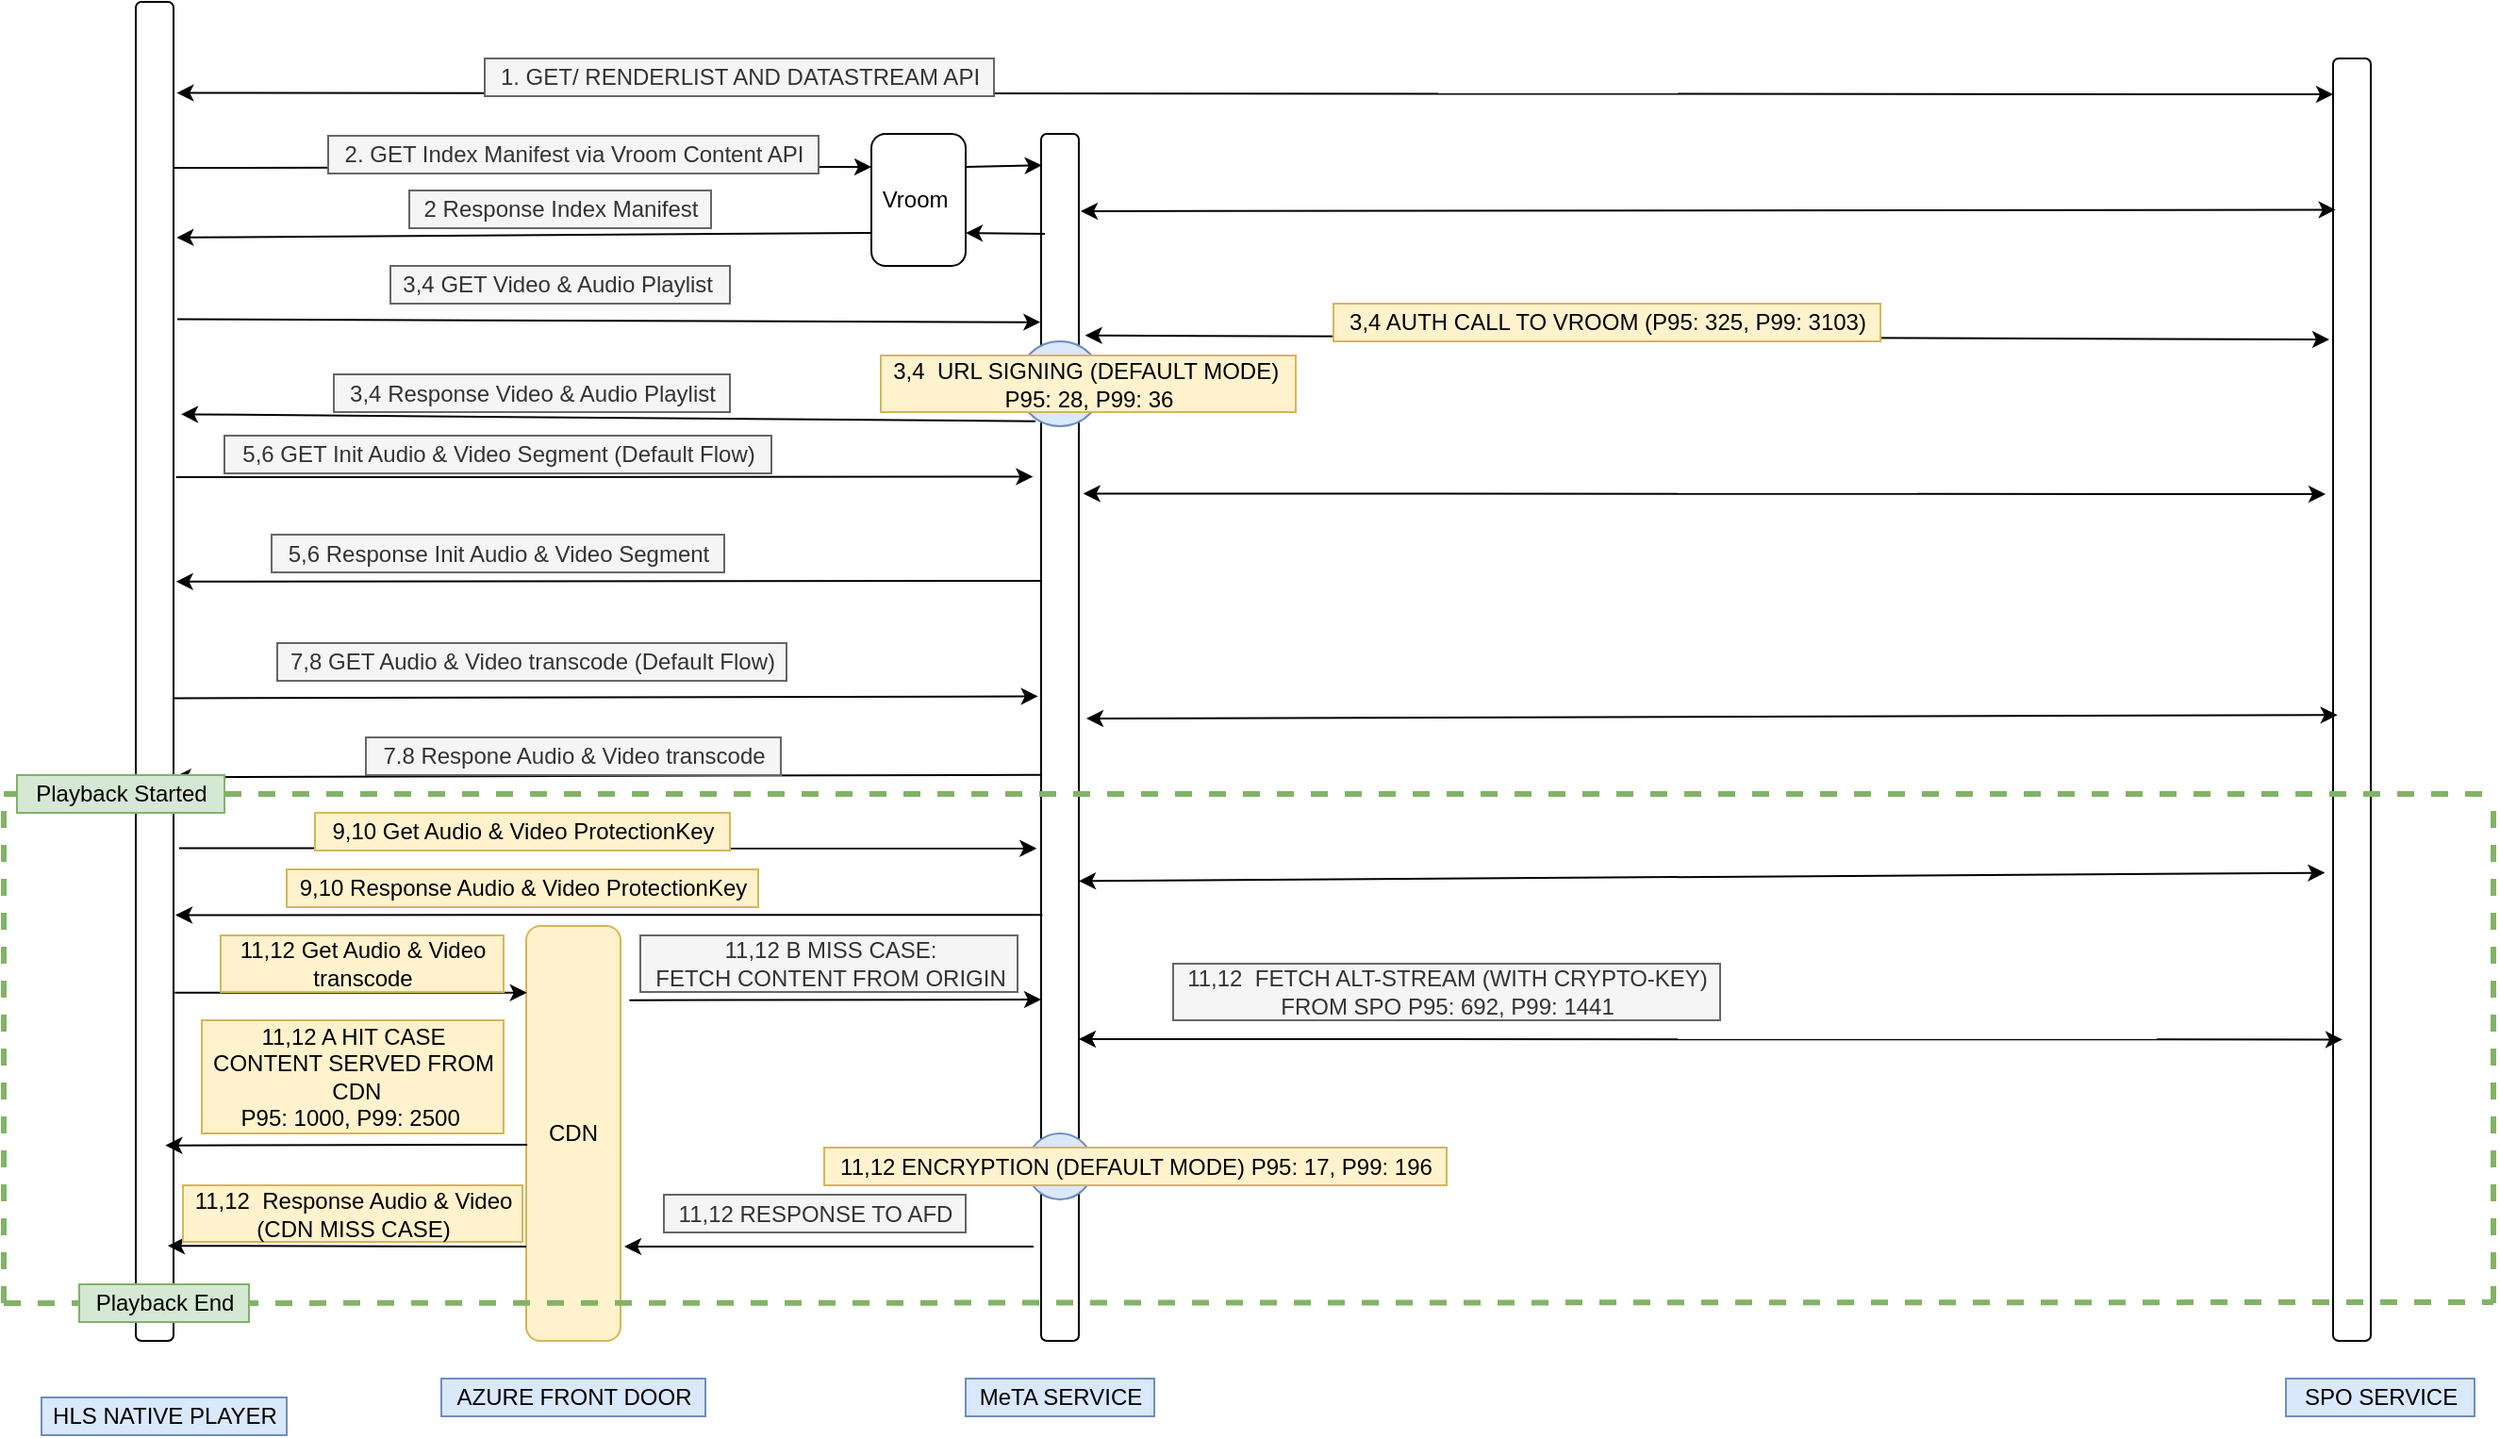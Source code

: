 <mxfile version="14.4.3" type="github"><diagram id="m1gatU9rka98OMBxvSoC" name="Page-1"><mxGraphModel dx="782" dy="1568" grid="1" gridSize="10" guides="1" tooltips="1" connect="1" arrows="1" fold="1" page="1" pageScale="1" pageWidth="850" pageHeight="1100" math="0" shadow="0"><root><mxCell id="0"/><mxCell id="1" parent="0"/><mxCell id="3xbs1KLySd6zEUoxScLz-1" value="" style="rounded=1;whiteSpace=wrap;html=1;" parent="1" vertex="1"><mxGeometry x="100" y="-350" width="20" height="710" as="geometry"/></mxCell><mxCell id="3xbs1KLySd6zEUoxScLz-2" value="&lt;span style=&quot;color: rgba(0 , 0 , 0 , 0) ; font-family: monospace ; font-size: 0px&quot;&gt;%3CmxGraphModel%3E%3Croot%3E%3CmxCell%20id%3D%220%22%2F%3E%3CmxCell%20id%3D%221%22%20parent%3D%220%22%2F%3E%3CmxCell%20id%3D%222%22%20value%3D%223.4%20ENCRYPTION%20(DEFAULT%20MODE)%20P95%3A%2017%2C%20P99%3A%20196%22%20style%3D%22text%3Bhtml%3D1%3Balign%3Dcenter%3BverticalAlign%3Dmiddle%3Bresizable%3D0%3Bpoints%3D%5B%5D%3Bautosize%3D1%3BstrokeColor%3D%2382b366%3BfillColor%3D%23FF6666%3B%22%20vertex%3D%221%22%20parent%3D%221%22%3E%3CmxGeometry%20x%3D%22540%22%20y%3D%2290%22%20width%3D%22320%22%20height%3D%2220%22%20as%3D%22geometry%22%2F%3E%3C%2FmxCell%3E%3C%2Froot%3E%3C%2FmxGraphModel%3E&lt;/span&gt;" style="rounded=1;whiteSpace=wrap;html=1;" parent="1" vertex="1"><mxGeometry x="580" y="-280" width="20" height="640" as="geometry"/></mxCell><mxCell id="3xbs1KLySd6zEUoxScLz-3" value="" style="rounded=1;whiteSpace=wrap;html=1;" parent="1" vertex="1"><mxGeometry x="1265" y="-320" width="20" height="680" as="geometry"/></mxCell><mxCell id="3xbs1KLySd6zEUoxScLz-6" value="" style="endArrow=classic;startArrow=classic;html=1;exitX=1.083;exitY=0.068;exitDx=0;exitDy=0;exitPerimeter=0;entryX=0;entryY=0.028;entryDx=0;entryDy=0;entryPerimeter=0;" parent="1" source="3xbs1KLySd6zEUoxScLz-1" target="3xbs1KLySd6zEUoxScLz-3" edge="1"><mxGeometry width="50" height="50" relative="1" as="geometry"><mxPoint x="140" y="-300" as="sourcePoint"/><mxPoint x="1250" y="-300" as="targetPoint"/></mxGeometry></mxCell><mxCell id="3xbs1KLySd6zEUoxScLz-7" value="1. GET/ RENDERLIST AND DATASTREAM API" style="text;html=1;align=center;verticalAlign=middle;resizable=0;points=[];autosize=1;fillColor=#f5f5f5;strokeColor=#666666;fontColor=#333333;" parent="1" vertex="1"><mxGeometry x="285" y="-320" width="270" height="20" as="geometry"/></mxCell><mxCell id="3xbs1KLySd6zEUoxScLz-11" value="" style="endArrow=classic;html=1;entryX=0;entryY=0.25;entryDx=0;entryDy=0;exitX=1;exitY=0.124;exitDx=0;exitDy=0;exitPerimeter=0;" parent="1" source="3xbs1KLySd6zEUoxScLz-1" target="3xbs1KLySd6zEUoxScLz-66" edge="1"><mxGeometry width="50" height="50" relative="1" as="geometry"><mxPoint x="130" y="-262" as="sourcePoint"/><mxPoint x="483" y="-257" as="targetPoint"/></mxGeometry></mxCell><mxCell id="3xbs1KLySd6zEUoxScLz-12" value="2. GET Index Manifest via Vroom Content API" style="text;html=1;align=center;verticalAlign=middle;resizable=0;points=[];autosize=1;fillColor=#f5f5f5;strokeColor=#666666;fontColor=#333333;" parent="1" vertex="1"><mxGeometry x="202" y="-279" width="260" height="20" as="geometry"/></mxCell><mxCell id="3xbs1KLySd6zEUoxScLz-13" value="" style="endArrow=classic;startArrow=classic;html=1;exitX=1.05;exitY=0.064;exitDx=0;exitDy=0;exitPerimeter=0;entryX=0.067;entryY=0.118;entryDx=0;entryDy=0;entryPerimeter=0;" parent="1" source="3xbs1KLySd6zEUoxScLz-2" target="3xbs1KLySd6zEUoxScLz-3" edge="1"><mxGeometry width="50" height="50" relative="1" as="geometry"><mxPoint x="630" y="-240" as="sourcePoint"/><mxPoint x="1250" y="-240" as="targetPoint"/><Array as="points"/></mxGeometry></mxCell><mxCell id="3xbs1KLySd6zEUoxScLz-14" value="" style="endArrow=classic;html=1;exitX=0;exitY=0.75;exitDx=0;exitDy=0;entryX=1.083;entryY=0.176;entryDx=0;entryDy=0;entryPerimeter=0;" parent="1" source="3xbs1KLySd6zEUoxScLz-66" target="3xbs1KLySd6zEUoxScLz-1" edge="1"><mxGeometry width="50" height="50" relative="1" as="geometry"><mxPoint x="577" y="-228" as="sourcePoint"/><mxPoint x="150" y="-228" as="targetPoint"/></mxGeometry></mxCell><mxCell id="3xbs1KLySd6zEUoxScLz-15" value="2 Response Index Manifest" style="text;html=1;align=center;verticalAlign=middle;resizable=0;points=[];autosize=1;fillColor=#f5f5f5;strokeColor=#666666;fontColor=#333333;" parent="1" vertex="1"><mxGeometry x="245" y="-250" width="160" height="20" as="geometry"/></mxCell><mxCell id="3xbs1KLySd6zEUoxScLz-16" value="" style="endArrow=classic;html=1;exitX=1.1;exitY=0.237;exitDx=0;exitDy=0;exitPerimeter=0;entryX=-0.017;entryY=0.156;entryDx=0;entryDy=0;entryPerimeter=0;" parent="1" source="3xbs1KLySd6zEUoxScLz-1" target="3xbs1KLySd6zEUoxScLz-2" edge="1"><mxGeometry width="50" height="50" relative="1" as="geometry"><mxPoint x="140" y="-182" as="sourcePoint"/><mxPoint x="560" y="-182" as="targetPoint"/></mxGeometry></mxCell><mxCell id="3xbs1KLySd6zEUoxScLz-18" value="3,4 GET Video &amp;amp; Audio Playlist&amp;nbsp;" style="text;html=1;align=center;verticalAlign=middle;resizable=0;points=[];autosize=1;fillColor=#f5f5f5;strokeColor=#666666;fontColor=#333333;" parent="1" vertex="1"><mxGeometry x="235" y="-210" width="180" height="20" as="geometry"/></mxCell><mxCell id="3xbs1KLySd6zEUoxScLz-19" value="" style="endArrow=classic;startArrow=classic;html=1;exitX=1.167;exitY=0.167;exitDx=0;exitDy=0;exitPerimeter=0;" parent="1" source="3xbs1KLySd6zEUoxScLz-2" edge="1"><mxGeometry width="50" height="50" relative="1" as="geometry"><mxPoint x="620" y="-171" as="sourcePoint"/><mxPoint x="1263" y="-171" as="targetPoint"/></mxGeometry></mxCell><mxCell id="3xbs1KLySd6zEUoxScLz-20" value="3,4 AUTH CALL TO VROOM (P95: 325, P99: 3103)" style="text;html=1;align=center;verticalAlign=middle;resizable=0;points=[];autosize=1;strokeColor=#d6b656;fillColor=#fff2cc;" parent="1" vertex="1"><mxGeometry x="735" y="-190" width="290" height="20" as="geometry"/></mxCell><mxCell id="3xbs1KLySd6zEUoxScLz-27" value="" style="ellipse;whiteSpace=wrap;html=1;aspect=fixed;fillColor=#dae8fc;strokeColor=#6c8ebf;" parent="1" vertex="1"><mxGeometry x="567.5" y="-170" width="45" height="45" as="geometry"/></mxCell><mxCell id="3xbs1KLySd6zEUoxScLz-28" value="3,4&amp;nbsp; URL SIGNING (DEFAULT MODE)&amp;nbsp;&lt;br&gt;P95: 28, P99: 36" style="text;html=1;align=center;verticalAlign=middle;resizable=0;points=[];autosize=1;strokeColor=#d6b656;fillColor=#fff2cc;" parent="1" vertex="1"><mxGeometry x="495" y="-162.5" width="220" height="30" as="geometry"/></mxCell><mxCell id="3xbs1KLySd6zEUoxScLz-30" value="3,4 Response Video &amp;amp; Audio Playlist&lt;br&gt;" style="text;html=1;align=center;verticalAlign=middle;resizable=0;points=[];autosize=1;fillColor=#f5f5f5;strokeColor=#666666;fontColor=#333333;" parent="1" vertex="1"><mxGeometry x="205" y="-152.5" width="210" height="20" as="geometry"/></mxCell><mxCell id="3xbs1KLySd6zEUoxScLz-66" value="Vroom&amp;nbsp;" style="rounded=1;whiteSpace=wrap;html=1;" parent="1" vertex="1"><mxGeometry x="490" y="-280" width="50" height="70" as="geometry"/></mxCell><mxCell id="3xbs1KLySd6zEUoxScLz-67" value="" style="endArrow=classic;html=1;entryX=1;entryY=0.75;entryDx=0;entryDy=0;" parent="1" target="3xbs1KLySd6zEUoxScLz-66" edge="1"><mxGeometry width="50" height="50" relative="1" as="geometry"><mxPoint x="582" y="-227" as="sourcePoint"/><mxPoint x="450" y="-220" as="targetPoint"/></mxGeometry></mxCell><mxCell id="3xbs1KLySd6zEUoxScLz-70" value="" style="endArrow=classic;html=1;exitX=1;exitY=0.25;exitDx=0;exitDy=0;entryX=0.017;entryY=0.026;entryDx=0;entryDy=0;entryPerimeter=0;" parent="1" source="3xbs1KLySd6zEUoxScLz-66" target="3xbs1KLySd6zEUoxScLz-2" edge="1"><mxGeometry width="50" height="50" relative="1" as="geometry"><mxPoint x="400" y="-170" as="sourcePoint"/><mxPoint x="580" y="-261" as="targetPoint"/></mxGeometry></mxCell><mxCell id="3xbs1KLySd6zEUoxScLz-75" value="" style="endArrow=classic;html=1;exitX=1.067;exitY=0.355;exitDx=0;exitDy=0;exitPerimeter=0;entryX=-0.217;entryY=0.284;entryDx=0;entryDy=0;entryPerimeter=0;" parent="1" source="3xbs1KLySd6zEUoxScLz-1" target="3xbs1KLySd6zEUoxScLz-2" edge="1"><mxGeometry width="50" height="50" relative="1" as="geometry"><mxPoint x="140" y="-99" as="sourcePoint"/><mxPoint x="560" y="-99" as="targetPoint"/><Array as="points"/></mxGeometry></mxCell><mxCell id="3xbs1KLySd6zEUoxScLz-82" value="" style="endArrow=classic;startArrow=classic;html=1;exitX=1.117;exitY=0.298;exitDx=0;exitDy=0;exitPerimeter=0;" parent="1" source="3xbs1KLySd6zEUoxScLz-2" edge="1"><mxGeometry width="50" height="50" relative="1" as="geometry"><mxPoint x="620" y="-89" as="sourcePoint"/><mxPoint x="1261" y="-89" as="targetPoint"/><Array as="points"/></mxGeometry></mxCell><mxCell id="BYCbOS0FEEhGUaiiPkb2-1" value="5,6 GET Init Audio &amp;amp; Video Segment (Default Flow)" style="text;html=1;align=center;verticalAlign=middle;resizable=0;points=[];autosize=1;fillColor=#f5f5f5;strokeColor=#666666;fontColor=#333333;" parent="1" vertex="1"><mxGeometry x="147" y="-120" width="290" height="20" as="geometry"/></mxCell><mxCell id="BYCbOS0FEEhGUaiiPkb2-10" value="" style="endArrow=classic;html=1;entryX=1.067;entryY=0.433;entryDx=0;entryDy=0;entryPerimeter=0;" parent="1" target="3xbs1KLySd6zEUoxScLz-1" edge="1"><mxGeometry width="50" height="50" relative="1" as="geometry"><mxPoint x="580" y="-43" as="sourcePoint"/><mxPoint x="150" y="-42" as="targetPoint"/></mxGeometry></mxCell><mxCell id="BYCbOS0FEEhGUaiiPkb2-11" value="5,6 Response Init Audio &amp;amp; Video Segment" style="text;html=1;align=center;verticalAlign=middle;resizable=0;points=[];autosize=1;fillColor=#f5f5f5;strokeColor=#666666;fontColor=#333333;" parent="1" vertex="1"><mxGeometry x="172" y="-67.5" width="240" height="20" as="geometry"/></mxCell><mxCell id="BYCbOS0FEEhGUaiiPkb2-14" value="" style="endArrow=classic;html=1;exitX=1;exitY=0.52;exitDx=0;exitDy=0;exitPerimeter=0;entryX=-0.083;entryY=0.466;entryDx=0;entryDy=0;entryPerimeter=0;" parent="1" source="3xbs1KLySd6zEUoxScLz-1" target="3xbs1KLySd6zEUoxScLz-2" edge="1"><mxGeometry width="50" height="50" relative="1" as="geometry"><mxPoint x="140" y="18" as="sourcePoint"/><mxPoint x="560" y="18" as="targetPoint"/></mxGeometry></mxCell><mxCell id="BYCbOS0FEEhGUaiiPkb2-15" value="7,8 GET Audio &amp;amp; Video transcode (Default Flow)" style="text;html=1;align=center;verticalAlign=middle;resizable=0;points=[];autosize=1;fillColor=#f5f5f5;strokeColor=#666666;fontColor=#333333;" parent="1" vertex="1"><mxGeometry x="175" y="-10" width="270" height="20" as="geometry"/></mxCell><mxCell id="BYCbOS0FEEhGUaiiPkb2-16" value="" style="endArrow=classic;startArrow=classic;html=1;entryX=0.117;entryY=0.512;entryDx=0;entryDy=0;entryPerimeter=0;" parent="1" target="3xbs1KLySd6zEUoxScLz-3" edge="1"><mxGeometry width="50" height="50" relative="1" as="geometry"><mxPoint x="604" y="30" as="sourcePoint"/><mxPoint x="1250" y="30" as="targetPoint"/></mxGeometry></mxCell><mxCell id="BYCbOS0FEEhGUaiiPkb2-17" value="" style="endArrow=classic;html=1;entryX=1.017;entryY=0.579;entryDx=0;entryDy=0;entryPerimeter=0;exitX=0.017;exitY=0.531;exitDx=0;exitDy=0;exitPerimeter=0;" parent="1" source="3xbs1KLySd6zEUoxScLz-2" target="3xbs1KLySd6zEUoxScLz-1" edge="1"><mxGeometry width="50" height="50" relative="1" as="geometry"><mxPoint x="570" y="61" as="sourcePoint"/><mxPoint x="150" y="62" as="targetPoint"/></mxGeometry></mxCell><mxCell id="BYCbOS0FEEhGUaiiPkb2-18" value="7.8 Respone Audio &amp;amp; Video transcode" style="text;html=1;align=center;verticalAlign=middle;resizable=0;points=[];autosize=1;fillColor=#f5f5f5;strokeColor=#666666;fontColor=#333333;" parent="1" vertex="1"><mxGeometry x="222" y="40" width="220" height="20" as="geometry"/></mxCell><mxCell id="BYCbOS0FEEhGUaiiPkb2-43" value="" style="endArrow=classic;html=1;exitX=1.15;exitY=0.632;exitDx=0;exitDy=0;exitPerimeter=0;entryX=-0.117;entryY=0.592;entryDx=0;entryDy=0;entryPerimeter=0;" parent="1" source="3xbs1KLySd6zEUoxScLz-1" target="3xbs1KLySd6zEUoxScLz-2" edge="1"><mxGeometry width="50" height="50" relative="1" as="geometry"><mxPoint x="140" y="100" as="sourcePoint"/><mxPoint x="560" y="100" as="targetPoint"/></mxGeometry></mxCell><mxCell id="BYCbOS0FEEhGUaiiPkb2-45" value="9,10 Get Audio &amp;amp; Video ProtectionKey" style="text;html=1;align=center;verticalAlign=middle;resizable=0;points=[];autosize=1;fillColor=#fff2cc;strokeColor=#d6b656;" parent="1" vertex="1"><mxGeometry x="195" y="80" width="220" height="20" as="geometry"/></mxCell><mxCell id="BYCbOS0FEEhGUaiiPkb2-47" value="" style="endArrow=classic;startArrow=classic;html=1;exitX=-0.217;exitY=0.635;exitDx=0;exitDy=0;exitPerimeter=0;entryX=1;entryY=0.619;entryDx=0;entryDy=0;entryPerimeter=0;" parent="1" source="3xbs1KLySd6zEUoxScLz-3" target="3xbs1KLySd6zEUoxScLz-2" edge="1"><mxGeometry width="50" height="50" relative="1" as="geometry"><mxPoint x="1250" y="113" as="sourcePoint"/><mxPoint x="620" y="113" as="targetPoint"/></mxGeometry></mxCell><mxCell id="BYCbOS0FEEhGUaiiPkb2-48" value="" style="endArrow=classic;html=1;entryX=1.05;entryY=0.682;entryDx=0;entryDy=0;entryPerimeter=0;exitX=0.033;exitY=0.647;exitDx=0;exitDy=0;exitPerimeter=0;" parent="1" source="3xbs1KLySd6zEUoxScLz-2" target="3xbs1KLySd6zEUoxScLz-1" edge="1"><mxGeometry width="50" height="50" relative="1" as="geometry"><mxPoint x="570" y="134" as="sourcePoint"/><mxPoint x="140" y="134" as="targetPoint"/></mxGeometry></mxCell><mxCell id="BYCbOS0FEEhGUaiiPkb2-49" value="9,10 Response Audio &amp;amp; Video ProtectionKey" style="text;html=1;align=center;verticalAlign=middle;resizable=0;points=[];autosize=1;fillColor=#fff2cc;strokeColor=#d6b656;" parent="1" vertex="1"><mxGeometry x="180" y="110" width="250" height="20" as="geometry"/></mxCell><mxCell id="BYCbOS0FEEhGUaiiPkb2-51" value="CDN" style="rounded=1;whiteSpace=wrap;html=1;fillColor=#fff2cc;strokeColor=#d6b656;" parent="1" vertex="1"><mxGeometry x="307" y="140" width="50" height="220" as="geometry"/></mxCell><mxCell id="BYCbOS0FEEhGUaiiPkb2-55" value="" style="endArrow=classic;html=1;exitX=0.373;exitY=1.161;exitDx=0;exitDy=0;exitPerimeter=0;entryX=1.2;entryY=0.308;entryDx=0;entryDy=0;entryPerimeter=0;" parent="1" source="3xbs1KLySd6zEUoxScLz-28" target="3xbs1KLySd6zEUoxScLz-1" edge="1"><mxGeometry width="50" height="50" relative="1" as="geometry"><mxPoint x="260" y="-140" as="sourcePoint"/><mxPoint x="310" y="-190" as="targetPoint"/></mxGeometry></mxCell><mxCell id="BYCbOS0FEEhGUaiiPkb2-58" value="" style="endArrow=classic;html=1;exitX=1.033;exitY=0.74;exitDx=0;exitDy=0;exitPerimeter=0;entryX=0.007;entryY=0.161;entryDx=0;entryDy=0;entryPerimeter=0;" parent="1" source="3xbs1KLySd6zEUoxScLz-1" target="BYCbOS0FEEhGUaiiPkb2-51" edge="1"><mxGeometry width="50" height="50" relative="1" as="geometry"><mxPoint x="280" y="200" as="sourcePoint"/><mxPoint x="330" y="150" as="targetPoint"/></mxGeometry></mxCell><mxCell id="BYCbOS0FEEhGUaiiPkb2-59" value="11,12 Get Audio &amp;amp; Video &lt;br&gt;transcode" style="text;html=1;align=center;verticalAlign=middle;resizable=0;points=[];autosize=1;fillColor=#fff2cc;strokeColor=#d6b656;" parent="1" vertex="1"><mxGeometry x="145" y="145" width="150" height="30" as="geometry"/></mxCell><mxCell id="BYCbOS0FEEhGUaiiPkb2-61" value="" style="endArrow=classic;html=1;exitX=1.093;exitY=0.179;exitDx=0;exitDy=0;exitPerimeter=0;" parent="1" source="BYCbOS0FEEhGUaiiPkb2-51" edge="1"><mxGeometry width="50" height="50" relative="1" as="geometry"><mxPoint x="340" y="200" as="sourcePoint"/><mxPoint x="580" y="179" as="targetPoint"/></mxGeometry></mxCell><mxCell id="BYCbOS0FEEhGUaiiPkb2-62" value="11,12 B MISS CASE: &lt;br&gt;FETCH CONTENT FROM ORIGIN" style="text;html=1;align=center;verticalAlign=middle;resizable=0;points=[];autosize=1;fillColor=#f5f5f5;strokeColor=#666666;fontColor=#333333;" parent="1" vertex="1"><mxGeometry x="367.5" y="145" width="200" height="30" as="geometry"/></mxCell><mxCell id="BYCbOS0FEEhGUaiiPkb2-63" value="11,12&amp;nbsp; FETCH ALT-STREAM (WITH CRYPTO-KEY)&lt;br&gt;FROM SPO P95: 692, P99: 1441" style="text;html=1;align=center;verticalAlign=middle;resizable=0;points=[];autosize=1;strokeColor=#666666;fillColor=#f5f5f5;fontColor=#333333;" parent="1" vertex="1"><mxGeometry x="650" y="160" width="290" height="30" as="geometry"/></mxCell><mxCell id="BYCbOS0FEEhGUaiiPkb2-65" value="" style="endArrow=classic;startArrow=classic;html=1;exitX=1;exitY=0.75;exitDx=0;exitDy=0;entryX=0.25;entryY=0.765;entryDx=0;entryDy=0;entryPerimeter=0;" parent="1" source="3xbs1KLySd6zEUoxScLz-2" target="3xbs1KLySd6zEUoxScLz-3" edge="1"><mxGeometry width="50" height="50" relative="1" as="geometry"><mxPoint x="870" y="80" as="sourcePoint"/><mxPoint x="920" y="30" as="targetPoint"/></mxGeometry></mxCell><mxCell id="BYCbOS0FEEhGUaiiPkb2-66" value="11,12 A HIT CASE&lt;br&gt;CONTENT SERVED FROM&lt;br&gt;&amp;nbsp;CDN&lt;br&gt;P95: 1000, P99: 2500&amp;nbsp;" style="text;html=1;align=center;verticalAlign=middle;resizable=0;points=[];autosize=1;fillColor=#fff2cc;strokeColor=#d6b656;" parent="1" vertex="1"><mxGeometry x="135" y="190" width="160" height="60" as="geometry"/></mxCell><mxCell id="BYCbOS0FEEhGUaiiPkb2-68" value="" style="endArrow=classic;html=1;entryX=0.783;entryY=0.854;entryDx=0;entryDy=0;entryPerimeter=0;" parent="1" target="3xbs1KLySd6zEUoxScLz-1" edge="1"><mxGeometry width="50" height="50" relative="1" as="geometry"><mxPoint x="302" y="256" as="sourcePoint"/><mxPoint x="390" y="280" as="targetPoint"/><Array as="points"><mxPoint x="310" y="256"/></Array></mxGeometry></mxCell><mxCell id="BYCbOS0FEEhGUaiiPkb2-69" value="" style="ellipse;whiteSpace=wrap;html=1;aspect=fixed;fillColor=#dae8fc;strokeColor=#6c8ebf;" parent="1" vertex="1"><mxGeometry x="572.5" y="250" width="35" height="35" as="geometry"/></mxCell><mxCell id="BYCbOS0FEEhGUaiiPkb2-70" value="11,12 ENCRYPTION (DEFAULT MODE) P95: 17, P99: 196" style="text;html=1;align=center;verticalAlign=middle;resizable=0;points=[];autosize=1;strokeColor=#d6b656;fillColor=#fff2cc;" parent="1" vertex="1"><mxGeometry x="465" y="257.5" width="330" height="20" as="geometry"/></mxCell><mxCell id="BYCbOS0FEEhGUaiiPkb2-71" value="" style="endArrow=classic;html=1;entryX=0.85;entryY=0.929;entryDx=0;entryDy=0;entryPerimeter=0;" parent="1" target="3xbs1KLySd6zEUoxScLz-1" edge="1"><mxGeometry width="50" height="50" relative="1" as="geometry"><mxPoint x="307" y="310" as="sourcePoint"/><mxPoint x="430" y="190" as="targetPoint"/></mxGeometry></mxCell><mxCell id="BYCbOS0FEEhGUaiiPkb2-72" value="11,12&amp;nbsp; Response Audio &amp;amp; Video&lt;br&gt;(CDN MISS CASE)" style="text;html=1;align=center;verticalAlign=middle;resizable=0;points=[];autosize=1;fillColor=#fff2cc;strokeColor=#d6b656;" parent="1" vertex="1"><mxGeometry x="125" y="277.5" width="180" height="30" as="geometry"/></mxCell><mxCell id="BYCbOS0FEEhGUaiiPkb2-73" value="" style="endArrow=classic;html=1;" parent="1" edge="1"><mxGeometry width="50" height="50" relative="1" as="geometry"><mxPoint x="576" y="310" as="sourcePoint"/><mxPoint x="359" y="310" as="targetPoint"/><Array as="points"><mxPoint x="359" y="310"/></Array></mxGeometry></mxCell><mxCell id="BYCbOS0FEEhGUaiiPkb2-74" value="11,12 RESPONSE TO AFD" style="text;html=1;align=center;verticalAlign=middle;resizable=0;points=[];autosize=1;fillColor=#f5f5f5;strokeColor=#666666;fontColor=#333333;" parent="1" vertex="1"><mxGeometry x="380" y="282.5" width="160" height="20" as="geometry"/></mxCell><mxCell id="BYCbOS0FEEhGUaiiPkb2-75" value="HLS NATIVE PLAYER" style="text;html=1;align=center;verticalAlign=middle;resizable=0;points=[];autosize=1;fillColor=#dae8fc;strokeColor=#6c8ebf;" parent="1" vertex="1"><mxGeometry x="50" y="390" width="130" height="20" as="geometry"/></mxCell><mxCell id="BYCbOS0FEEhGUaiiPkb2-76" value="AZURE FRONT DOOR" style="text;html=1;align=center;verticalAlign=middle;resizable=0;points=[];autosize=1;strokeColor=#6c8ebf;fillColor=#dae8fc;" parent="1" vertex="1"><mxGeometry x="262" y="380" width="140" height="20" as="geometry"/></mxCell><mxCell id="BYCbOS0FEEhGUaiiPkb2-77" value="MeTA SERVICE&lt;br&gt;" style="text;html=1;align=center;verticalAlign=middle;resizable=0;points=[];autosize=1;strokeColor=#6c8ebf;fillColor=#dae8fc;" parent="1" vertex="1"><mxGeometry x="540" y="380" width="100" height="20" as="geometry"/></mxCell><mxCell id="BYCbOS0FEEhGUaiiPkb2-78" value="SPO SERVICE" style="text;html=1;align=center;verticalAlign=middle;resizable=0;points=[];autosize=1;strokeColor=#6c8ebf;fillColor=#dae8fc;" parent="1" vertex="1"><mxGeometry x="1240" y="380" width="100" height="20" as="geometry"/></mxCell><mxCell id="BYCbOS0FEEhGUaiiPkb2-79" value="" style="endArrow=none;dashed=1;html=1;fillColor=#d5e8d4;strokeColor=#82b366;strokeWidth=3;" parent="1" source="BYCbOS0FEEhGUaiiPkb2-85" edge="1"><mxGeometry width="50" height="50" relative="1" as="geometry"><mxPoint x="30" y="70" as="sourcePoint"/><mxPoint x="1350" y="70" as="targetPoint"/></mxGeometry></mxCell><mxCell id="BYCbOS0FEEhGUaiiPkb2-80" value="" style="endArrow=none;dashed=1;html=1;fillColor=#d5e8d4;strokeColor=#82b366;strokeWidth=3;" parent="1" edge="1"><mxGeometry width="50" height="50" relative="1" as="geometry"><mxPoint x="1350" y="340" as="sourcePoint"/><mxPoint x="1350" y="70" as="targetPoint"/></mxGeometry></mxCell><mxCell id="BYCbOS0FEEhGUaiiPkb2-81" value="" style="endArrow=none;dashed=1;html=1;fillColor=#d5e8d4;strokeColor=#82b366;strokeWidth=3;" parent="1" edge="1"><mxGeometry width="50" height="50" relative="1" as="geometry"><mxPoint x="30" y="340" as="sourcePoint"/><mxPoint x="30" y="70" as="targetPoint"/></mxGeometry></mxCell><mxCell id="BYCbOS0FEEhGUaiiPkb2-82" value="" style="endArrow=none;dashed=1;html=1;fillColor=#d5e8d4;strokeColor=#82b366;strokeWidth=3;" parent="1" edge="1"><mxGeometry width="50" height="50" relative="1" as="geometry"><mxPoint x="30" y="340" as="sourcePoint"/><mxPoint x="1350" y="339.5" as="targetPoint"/></mxGeometry></mxCell><mxCell id="BYCbOS0FEEhGUaiiPkb2-83" value="Playback End" style="text;html=1;align=center;verticalAlign=middle;resizable=0;points=[];autosize=1;fillColor=#d5e8d4;strokeColor=#82b366;" parent="1" vertex="1"><mxGeometry x="70" y="330" width="90" height="20" as="geometry"/></mxCell><mxCell id="BYCbOS0FEEhGUaiiPkb2-85" value="Playback Started" style="text;html=1;align=center;verticalAlign=middle;resizable=0;points=[];autosize=1;fillColor=#d5e8d4;strokeColor=#82b366;" parent="1" vertex="1"><mxGeometry x="37" y="60" width="110" height="20" as="geometry"/></mxCell><mxCell id="BYCbOS0FEEhGUaiiPkb2-86" value="" style="endArrow=none;dashed=1;html=1;fillColor=#d5e8d4;strokeColor=#82b366;strokeWidth=3;" parent="1" target="BYCbOS0FEEhGUaiiPkb2-85" edge="1"><mxGeometry width="50" height="50" relative="1" as="geometry"><mxPoint x="30" y="70" as="sourcePoint"/><mxPoint x="1360" y="70" as="targetPoint"/></mxGeometry></mxCell></root></mxGraphModel></diagram></mxfile>